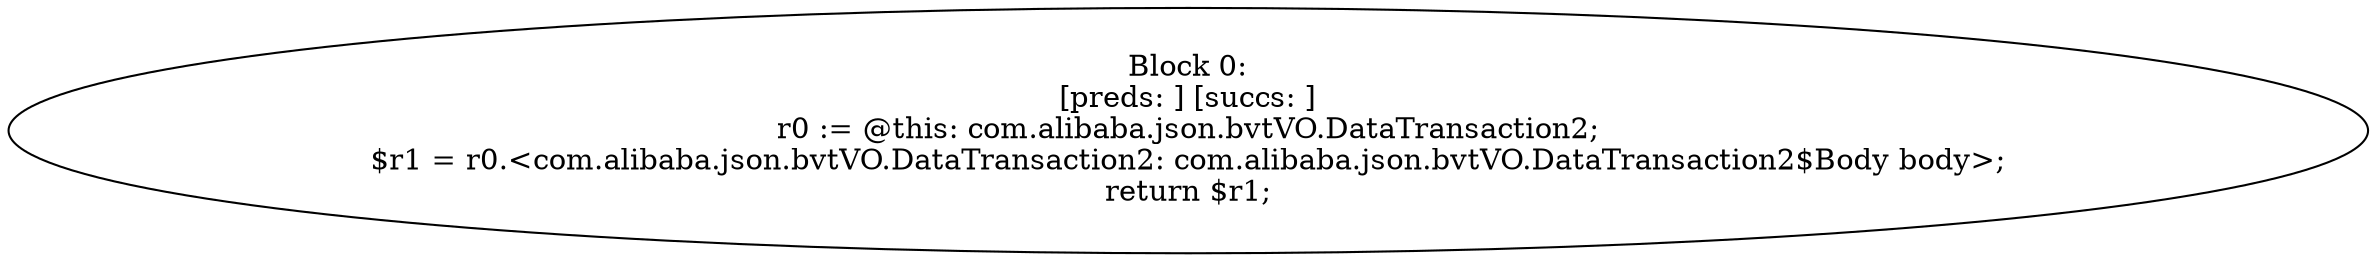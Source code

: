 digraph "unitGraph" {
    "Block 0:
[preds: ] [succs: ]
r0 := @this: com.alibaba.json.bvtVO.DataTransaction2;
$r1 = r0.<com.alibaba.json.bvtVO.DataTransaction2: com.alibaba.json.bvtVO.DataTransaction2$Body body>;
return $r1;
"
}
